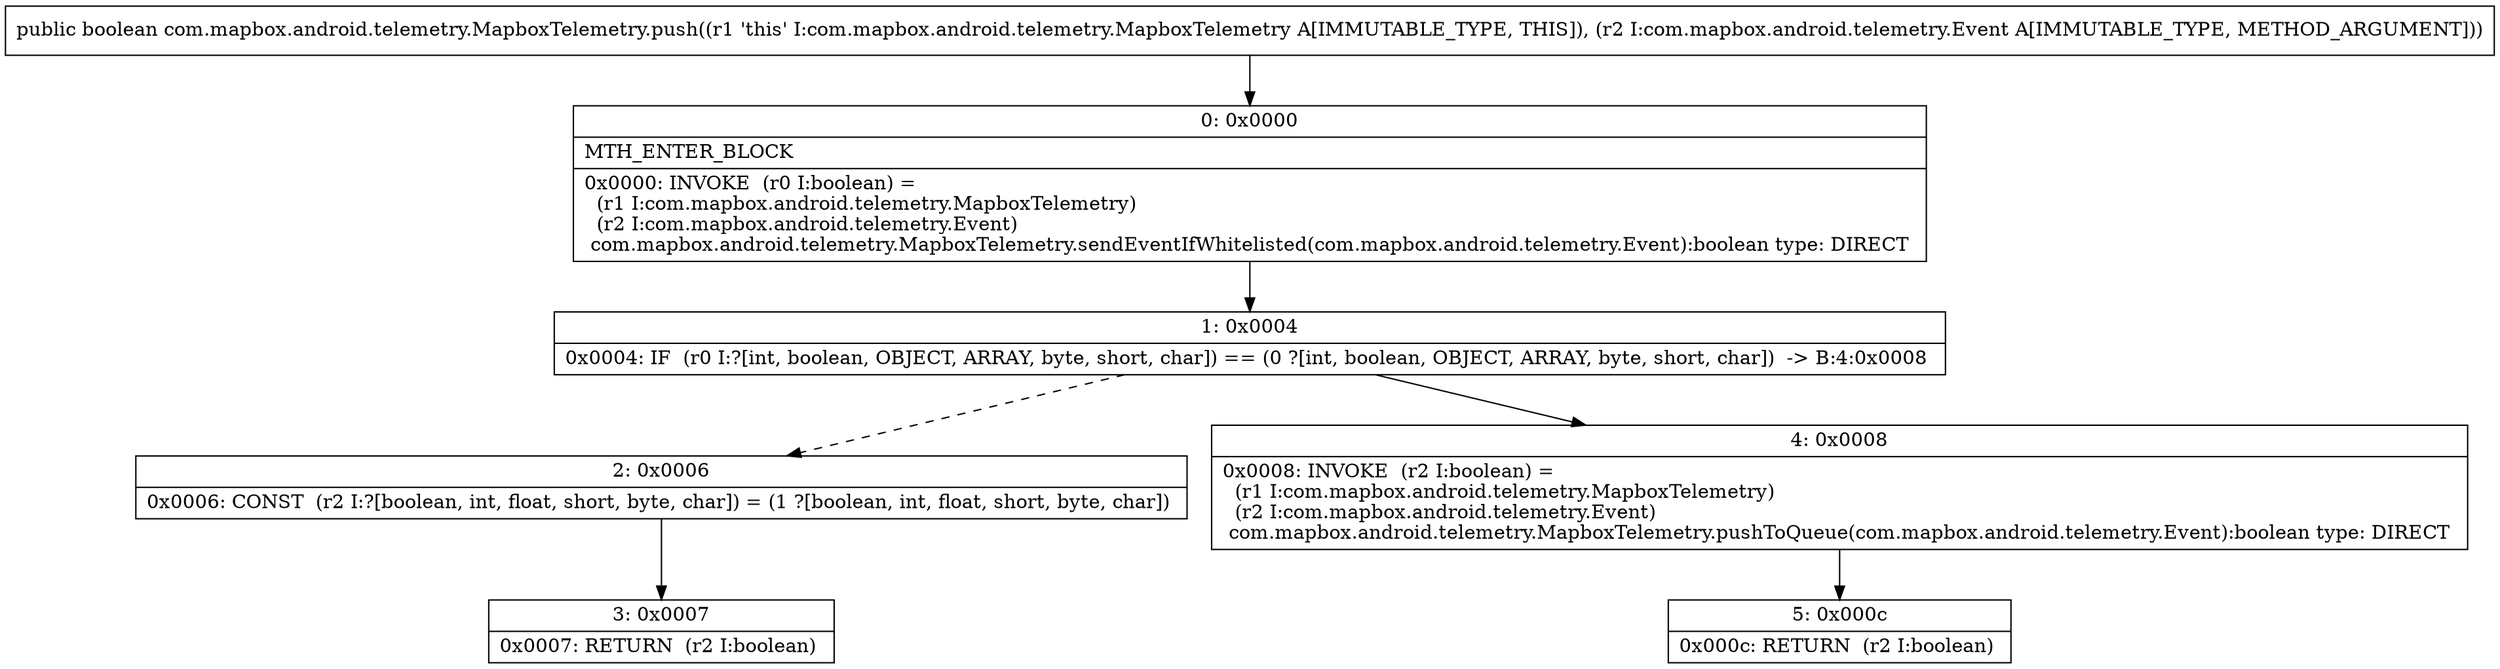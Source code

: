 digraph "CFG forcom.mapbox.android.telemetry.MapboxTelemetry.push(Lcom\/mapbox\/android\/telemetry\/Event;)Z" {
Node_0 [shape=record,label="{0\:\ 0x0000|MTH_ENTER_BLOCK\l|0x0000: INVOKE  (r0 I:boolean) = \l  (r1 I:com.mapbox.android.telemetry.MapboxTelemetry)\l  (r2 I:com.mapbox.android.telemetry.Event)\l com.mapbox.android.telemetry.MapboxTelemetry.sendEventIfWhitelisted(com.mapbox.android.telemetry.Event):boolean type: DIRECT \l}"];
Node_1 [shape=record,label="{1\:\ 0x0004|0x0004: IF  (r0 I:?[int, boolean, OBJECT, ARRAY, byte, short, char]) == (0 ?[int, boolean, OBJECT, ARRAY, byte, short, char])  \-\> B:4:0x0008 \l}"];
Node_2 [shape=record,label="{2\:\ 0x0006|0x0006: CONST  (r2 I:?[boolean, int, float, short, byte, char]) = (1 ?[boolean, int, float, short, byte, char]) \l}"];
Node_3 [shape=record,label="{3\:\ 0x0007|0x0007: RETURN  (r2 I:boolean) \l}"];
Node_4 [shape=record,label="{4\:\ 0x0008|0x0008: INVOKE  (r2 I:boolean) = \l  (r1 I:com.mapbox.android.telemetry.MapboxTelemetry)\l  (r2 I:com.mapbox.android.telemetry.Event)\l com.mapbox.android.telemetry.MapboxTelemetry.pushToQueue(com.mapbox.android.telemetry.Event):boolean type: DIRECT \l}"];
Node_5 [shape=record,label="{5\:\ 0x000c|0x000c: RETURN  (r2 I:boolean) \l}"];
MethodNode[shape=record,label="{public boolean com.mapbox.android.telemetry.MapboxTelemetry.push((r1 'this' I:com.mapbox.android.telemetry.MapboxTelemetry A[IMMUTABLE_TYPE, THIS]), (r2 I:com.mapbox.android.telemetry.Event A[IMMUTABLE_TYPE, METHOD_ARGUMENT])) }"];
MethodNode -> Node_0;
Node_0 -> Node_1;
Node_1 -> Node_2[style=dashed];
Node_1 -> Node_4;
Node_2 -> Node_3;
Node_4 -> Node_5;
}

